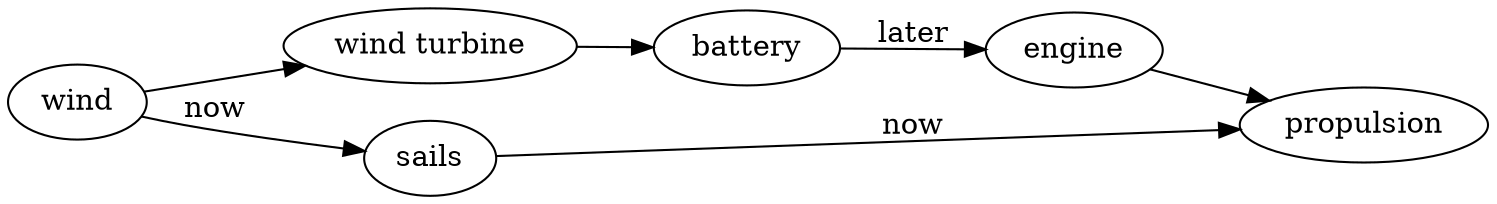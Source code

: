 digraph{rankdir=LR 
wind -> <wind turbine> -> battery 
battery->engine[label=later] 
engine -> propulsion 
wind -> sails -> propulsion[label=now]
{rank=same sails <wind turbine>}
}

